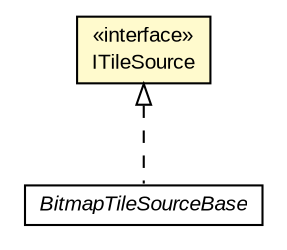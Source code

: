#!/usr/local/bin/dot
#
# Class diagram 
# Generated by UMLGraph version R5_6-24-gf6e263 (http://www.umlgraph.org/)
#

digraph G {
	edge [fontname="arial",fontsize=10,labelfontname="arial",labelfontsize=10];
	node [fontname="arial",fontsize=10,shape=plaintext];
	nodesep=0.25;
	ranksep=0.5;
	// org.osmdroid.tileprovider.tilesource.BitmapTileSourceBase
	c122358 [label=<<table title="org.osmdroid.tileprovider.tilesource.BitmapTileSourceBase" border="0" cellborder="1" cellspacing="0" cellpadding="2" port="p" href="./BitmapTileSourceBase.html">
		<tr><td><table border="0" cellspacing="0" cellpadding="1">
<tr><td align="center" balign="center"><font face="arial italic"> BitmapTileSourceBase </font></td></tr>
		</table></td></tr>
		</table>>, URL="./BitmapTileSourceBase.html", fontname="arial", fontcolor="black", fontsize=10.0];
	// org.osmdroid.tileprovider.tilesource.ITileSource
	c122364 [label=<<table title="org.osmdroid.tileprovider.tilesource.ITileSource" border="0" cellborder="1" cellspacing="0" cellpadding="2" port="p" bgcolor="lemonChiffon" href="./ITileSource.html">
		<tr><td><table border="0" cellspacing="0" cellpadding="1">
<tr><td align="center" balign="center"> &#171;interface&#187; </td></tr>
<tr><td align="center" balign="center"> ITileSource </td></tr>
		</table></td></tr>
		</table>>, URL="./ITileSource.html", fontname="arial", fontcolor="black", fontsize=10.0];
	//org.osmdroid.tileprovider.tilesource.BitmapTileSourceBase implements org.osmdroid.tileprovider.tilesource.ITileSource
	c122364:p -> c122358:p [dir=back,arrowtail=empty,style=dashed];
}

